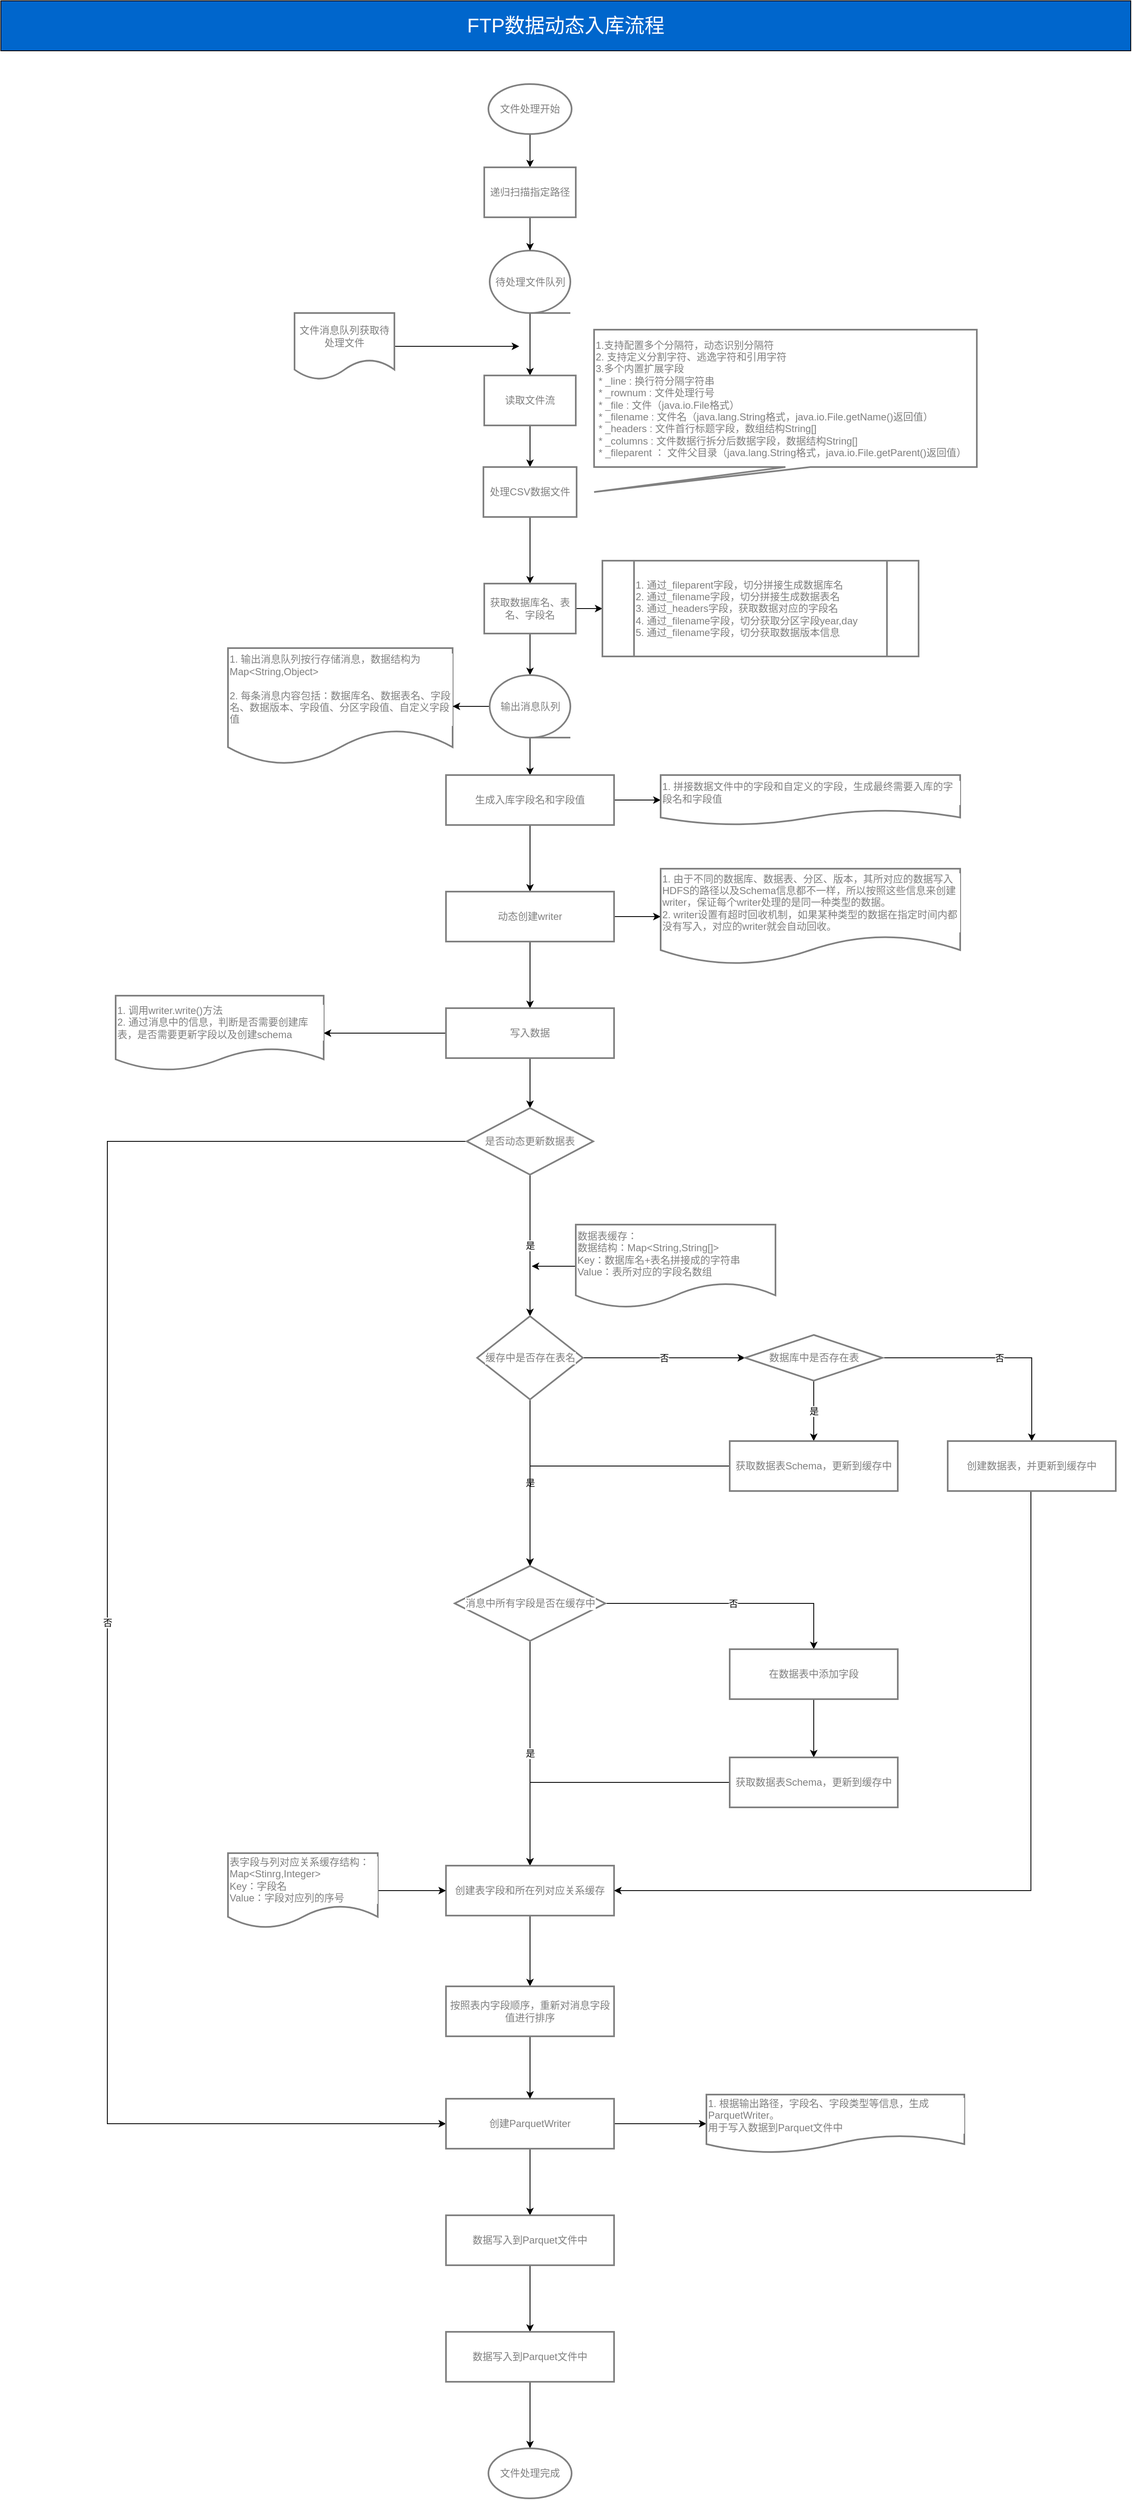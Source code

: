 <mxfile version="12.3.3" type="github" pages="1">
  <diagram name="CSVLineSplitProcessor的副本" id="LWVyTYrukJZdffc-nssS">
    <mxGraphModel dx="1574" dy="831" grid="1" gridSize="10" guides="1" tooltips="1" connect="1" arrows="1" fold="1" page="1" pageScale="1" pageWidth="3300" pageHeight="4681" math="0" shadow="0">
      <root>
        <mxCell id="B-eN4KyZChNeU7n8kj6f-0"/>
        <mxCell id="B-eN4KyZChNeU7n8kj6f-1" parent="B-eN4KyZChNeU7n8kj6f-0"/>
        <mxCell id="B-eN4KyZChNeU7n8kj6f-2" value="FTP数据动态入库流程" style="rounded=0;whiteSpace=wrap;html=1;fontSize=24;labelBackgroundColor=#0066CC;gradientColor=none;fillColor=#0066CC;fontColor=#FFFFFF;" parent="B-eN4KyZChNeU7n8kj6f-1" vertex="1">
          <mxGeometry x="242" y="80" width="1358" height="60" as="geometry"/>
        </mxCell>
        <mxCell id="wQYwvJDBPi2Lj4FoFVB4-1" value="" style="edgeStyle=orthogonalEdgeStyle;rounded=0;orthogonalLoop=1;jettySize=auto;html=1;entryX=0.5;entryY=0;entryDx=0;entryDy=0;" parent="B-eN4KyZChNeU7n8kj6f-1" source="B-eN4KyZChNeU7n8kj6f-4" target="wQYwvJDBPi2Lj4FoFVB4-2" edge="1">
          <mxGeometry relative="1" as="geometry">
            <mxPoint x="878" y="320" as="targetPoint"/>
          </mxGeometry>
        </mxCell>
        <mxCell id="B-eN4KyZChNeU7n8kj6f-4" value="文件处理开始" style="strokeWidth=2;html=1;shape=mxgraph.flowchart.start_1;whiteSpace=wrap;labelBackgroundColor=#FFFFFF;fillColor=#FFFFFF;gradientColor=none;fontSize=12;fontColor=#808080;labelBorderColor=none;strokeColor=#808080;" parent="B-eN4KyZChNeU7n8kj6f-1" vertex="1">
          <mxGeometry x="828" y="180" width="100" height="60" as="geometry"/>
        </mxCell>
        <mxCell id="B-eN4KyZChNeU7n8kj6f-9" value="" style="edgeStyle=orthogonalEdgeStyle;rounded=0;orthogonalLoop=1;jettySize=auto;html=1;fontSize=12;fontColor=#808080;exitX=0.5;exitY=1;exitDx=0;exitDy=0;exitPerimeter=0;" parent="B-eN4KyZChNeU7n8kj6f-1" source="B-eN4KyZChNeU7n8kj6f-18" target="B-eN4KyZChNeU7n8kj6f-11" edge="1">
          <mxGeometry relative="1" as="geometry">
            <mxPoint x="878" y="490" as="sourcePoint"/>
          </mxGeometry>
        </mxCell>
        <mxCell id="B-eN4KyZChNeU7n8kj6f-10" value="" style="edgeStyle=orthogonalEdgeStyle;rounded=0;orthogonalLoop=1;jettySize=auto;html=1;fontColor=#000000;" parent="B-eN4KyZChNeU7n8kj6f-1" source="B-eN4KyZChNeU7n8kj6f-11" target="B-eN4KyZChNeU7n8kj6f-13" edge="1">
          <mxGeometry relative="1" as="geometry"/>
        </mxCell>
        <mxCell id="B-eN4KyZChNeU7n8kj6f-11" value="读取文件流" style="whiteSpace=wrap;html=1;absoluteArcSize=1;strokeWidth=2;labelBackgroundColor=#FFFFFF;fillColor=#FFFFFF;gradientColor=none;fontSize=12;fontColor=#808080;strokeColor=#808080;" parent="B-eN4KyZChNeU7n8kj6f-1" vertex="1">
          <mxGeometry x="823" y="530" width="110" height="60" as="geometry"/>
        </mxCell>
        <mxCell id="wQYwvJDBPi2Lj4FoFVB4-5" value="" style="edgeStyle=orthogonalEdgeStyle;rounded=0;orthogonalLoop=1;jettySize=auto;html=1;" parent="B-eN4KyZChNeU7n8kj6f-1" source="B-eN4KyZChNeU7n8kj6f-13" target="wQYwvJDBPi2Lj4FoFVB4-4" edge="1">
          <mxGeometry relative="1" as="geometry"/>
        </mxCell>
        <mxCell id="B-eN4KyZChNeU7n8kj6f-13" value="处理CSV数据文件" style="whiteSpace=wrap;html=1;absoluteArcSize=1;strokeWidth=2;labelBackgroundColor=#FFFFFF;fillColor=#FFFFFF;gradientColor=none;fontSize=12;fontColor=#808080;strokeColor=#808080;" parent="B-eN4KyZChNeU7n8kj6f-1" vertex="1">
          <mxGeometry x="822" y="640" width="112" height="60" as="geometry"/>
        </mxCell>
        <mxCell id="wQYwvJDBPi2Lj4FoFVB4-11" style="edgeStyle=orthogonalEdgeStyle;rounded=0;orthogonalLoop=1;jettySize=auto;html=1;entryX=0;entryY=0.5;entryDx=0;entryDy=0;" parent="B-eN4KyZChNeU7n8kj6f-1" source="wQYwvJDBPi2Lj4FoFVB4-4" target="wQYwvJDBPi2Lj4FoFVB4-10" edge="1">
          <mxGeometry relative="1" as="geometry"/>
        </mxCell>
        <mxCell id="wQYwvJDBPi2Lj4FoFVB4-13" value="" style="edgeStyle=orthogonalEdgeStyle;rounded=0;orthogonalLoop=1;jettySize=auto;html=1;entryX=0.5;entryY=0;entryDx=0;entryDy=0;entryPerimeter=0;" parent="B-eN4KyZChNeU7n8kj6f-1" source="wQYwvJDBPi2Lj4FoFVB4-4" target="wQYwvJDBPi2Lj4FoFVB4-15" edge="1">
          <mxGeometry relative="1" as="geometry">
            <mxPoint x="878" y="920" as="targetPoint"/>
          </mxGeometry>
        </mxCell>
        <mxCell id="wQYwvJDBPi2Lj4FoFVB4-4" value="获取数据库名、表名、字段名" style="whiteSpace=wrap;html=1;absoluteArcSize=1;strokeWidth=2;labelBackgroundColor=#FFFFFF;fillColor=#FFFFFF;gradientColor=none;fontSize=12;fontColor=#808080;strokeColor=#808080;" parent="B-eN4KyZChNeU7n8kj6f-1" vertex="1">
          <mxGeometry x="823" y="780" width="110" height="60" as="geometry"/>
        </mxCell>
        <mxCell id="B-eN4KyZChNeU7n8kj6f-18" value="待处理文件队列" style="strokeWidth=2;html=1;shape=mxgraph.flowchart.sequential_data;whiteSpace=wrap;labelBackgroundColor=#FFFFFF;fillColor=#FFFFFF;gradientColor=none;fontSize=12;fontColor=#808080;strokeColor=#808080;" parent="B-eN4KyZChNeU7n8kj6f-1" vertex="1">
          <mxGeometry x="829.5" y="380" width="97" height="75" as="geometry"/>
        </mxCell>
        <mxCell id="B-eN4KyZChNeU7n8kj6f-20" style="edgeStyle=orthogonalEdgeStyle;rounded=0;orthogonalLoop=1;jettySize=auto;html=1;fontColor=#000000;arcSize=20;" parent="B-eN4KyZChNeU7n8kj6f-1" source="B-eN4KyZChNeU7n8kj6f-21" edge="1">
          <mxGeometry relative="1" as="geometry">
            <mxPoint x="865" y="495" as="targetPoint"/>
          </mxGeometry>
        </mxCell>
        <mxCell id="B-eN4KyZChNeU7n8kj6f-21" value="文件消息队列获取待处理文件" style="shape=document;whiteSpace=wrap;html=1;boundedLbl=1;labelBackgroundColor=#FFFFFF;strokeColor=#808080;fillColor=#FFFFFF;fontColor=#808080;strokeWidth=2;gradientColor=none;labelBorderColor=none;" parent="B-eN4KyZChNeU7n8kj6f-1" vertex="1">
          <mxGeometry x="595" y="455" width="120" height="80" as="geometry"/>
        </mxCell>
        <mxCell id="B-eN4KyZChNeU7n8kj6f-22" value="1.支持配置多个分隔符，动态识别分隔符&lt;br&gt;2.&amp;nbsp;支持定义分割字符、逃逸字符和引用字符&lt;br&gt;3.多个内置扩展字段&lt;br&gt;&lt;div&gt;&amp;nbsp;* _line : 换行符分隔字符串&lt;/div&gt;&lt;div&gt;&amp;nbsp;* _rownum : 文件处理行号&lt;/div&gt;&lt;div&gt;&amp;nbsp;* _file : 文件（java.io.File格式）&lt;/div&gt;&lt;div&gt;&amp;nbsp;* _filename : 文件名（java.lang.String格式，java.io.File.getName()返回值）&lt;/div&gt;&lt;div&gt;&amp;nbsp;* _headers : 文件首行标题字段，数组结构String[]&lt;/div&gt;&lt;div&gt;&amp;nbsp;* _columns : 文件数据行拆分后数据字段，数据结构String[]&lt;/div&gt;&lt;div&gt;&amp;nbsp;* _fileparent ： 文件父目录（java.lang.String格式，java.io.File.getParent()返回值）&lt;/div&gt;" style="shape=callout;whiteSpace=wrap;html=1;perimeter=calloutPerimeter;labelBackgroundColor=#FFFFFF;strokeColor=#808080;fillColor=#FFFFFF;fontColor=#808080;position2=0;strokeWidth=2;gradientColor=none;align=left;base=30;" parent="B-eN4KyZChNeU7n8kj6f-1" vertex="1">
          <mxGeometry x="955" y="475" width="460" height="195" as="geometry"/>
        </mxCell>
        <mxCell id="wQYwvJDBPi2Lj4FoFVB4-3" style="edgeStyle=orthogonalEdgeStyle;rounded=0;orthogonalLoop=1;jettySize=auto;html=1;exitX=0.5;exitY=1;exitDx=0;exitDy=0;entryX=0.5;entryY=0;entryDx=0;entryDy=0;entryPerimeter=0;" parent="B-eN4KyZChNeU7n8kj6f-1" source="wQYwvJDBPi2Lj4FoFVB4-2" target="B-eN4KyZChNeU7n8kj6f-18" edge="1">
          <mxGeometry relative="1" as="geometry"/>
        </mxCell>
        <mxCell id="wQYwvJDBPi2Lj4FoFVB4-2" value="递归扫描指定路径" style="whiteSpace=wrap;html=1;absoluteArcSize=1;strokeWidth=2;labelBackgroundColor=#FFFFFF;fillColor=#FFFFFF;gradientColor=none;fontSize=12;fontColor=#808080;strokeColor=#808080;" parent="B-eN4KyZChNeU7n8kj6f-1" vertex="1">
          <mxGeometry x="823" y="280" width="110" height="60" as="geometry"/>
        </mxCell>
        <mxCell id="wQYwvJDBPi2Lj4FoFVB4-10" value="1.&amp;nbsp;通过_fileparent字段，切分拼接生成数据库名&lt;br&gt;2.&amp;nbsp;通过_filename字段，切分拼接生成数据表名&lt;br&gt;3.&amp;nbsp;通过_headers字段，获取数据对应的字段名&lt;br&gt;4.&amp;nbsp;通过_filename字段，切分获取分区字段year,day&lt;br&gt;5.&amp;nbsp;通过_filename字段，切分获取数据版本信息" style="shape=process;whiteSpace=wrap;html=1;backgroundOutline=1;align=left;fontColor=#808080;strokeColor=#808080;strokeWidth=2;fillColor=#FFFFFF;gradientColor=none;labelBackgroundColor=#FFFFFF;" parent="B-eN4KyZChNeU7n8kj6f-1" vertex="1">
          <mxGeometry x="965" y="752.5" width="380" height="115" as="geometry"/>
        </mxCell>
        <mxCell id="wQYwvJDBPi2Lj4FoFVB4-14" value="1. 输出消息队列按行存储消息，数据结构为Map&amp;lt;String,Object&amp;gt;&lt;br&gt;&lt;br&gt;2.&amp;nbsp;每条消息内容包括：数据库名、数据表名、字段名、数据版本、字段值、分区字段值、自定义字段值" style="shape=document;whiteSpace=wrap;html=1;boundedLbl=1;labelBackgroundColor=#FFFFFF;strokeColor=#808080;fillColor=#FFFFFF;fontColor=#808080;strokeWidth=2;gradientColor=none;labelBorderColor=none;align=left;" parent="B-eN4KyZChNeU7n8kj6f-1" vertex="1">
          <mxGeometry x="515" y="857.5" width="270" height="140" as="geometry"/>
        </mxCell>
        <mxCell id="wQYwvJDBPi2Lj4FoFVB4-17" style="edgeStyle=orthogonalEdgeStyle;rounded=0;orthogonalLoop=1;jettySize=auto;html=1;" parent="B-eN4KyZChNeU7n8kj6f-1" source="wQYwvJDBPi2Lj4FoFVB4-15" target="wQYwvJDBPi2Lj4FoFVB4-14" edge="1">
          <mxGeometry relative="1" as="geometry"/>
        </mxCell>
        <mxCell id="wQYwvJDBPi2Lj4FoFVB4-19" style="edgeStyle=orthogonalEdgeStyle;rounded=0;orthogonalLoop=1;jettySize=auto;html=1;entryX=0.5;entryY=0;entryDx=0;entryDy=0;" parent="B-eN4KyZChNeU7n8kj6f-1" source="wQYwvJDBPi2Lj4FoFVB4-15" target="wQYwvJDBPi2Lj4FoFVB4-18" edge="1">
          <mxGeometry relative="1" as="geometry"/>
        </mxCell>
        <mxCell id="wQYwvJDBPi2Lj4FoFVB4-15" value="输出消息队列" style="strokeWidth=2;html=1;shape=mxgraph.flowchart.sequential_data;whiteSpace=wrap;labelBackgroundColor=#FFFFFF;fillColor=#FFFFFF;gradientColor=none;fontSize=12;fontColor=#808080;strokeColor=#808080;" parent="B-eN4KyZChNeU7n8kj6f-1" vertex="1">
          <mxGeometry x="829.5" y="890" width="97" height="75" as="geometry"/>
        </mxCell>
        <mxCell id="wQYwvJDBPi2Lj4FoFVB4-21" value="" style="edgeStyle=orthogonalEdgeStyle;rounded=0;orthogonalLoop=1;jettySize=auto;html=1;" parent="B-eN4KyZChNeU7n8kj6f-1" source="wQYwvJDBPi2Lj4FoFVB4-18" target="wQYwvJDBPi2Lj4FoFVB4-20" edge="1">
          <mxGeometry relative="1" as="geometry"/>
        </mxCell>
        <mxCell id="wQYwvJDBPi2Lj4FoFVB4-26" style="edgeStyle=orthogonalEdgeStyle;rounded=0;orthogonalLoop=1;jettySize=auto;html=1;entryX=0;entryY=0.5;entryDx=0;entryDy=0;" parent="B-eN4KyZChNeU7n8kj6f-1" source="wQYwvJDBPi2Lj4FoFVB4-18" target="wQYwvJDBPi2Lj4FoFVB4-24" edge="1">
          <mxGeometry relative="1" as="geometry"/>
        </mxCell>
        <mxCell id="wQYwvJDBPi2Lj4FoFVB4-18" value="生成入库字段名和字段值" style="whiteSpace=wrap;html=1;absoluteArcSize=1;strokeWidth=2;labelBackgroundColor=#FFFFFF;fillColor=#FFFFFF;gradientColor=none;fontSize=12;fontColor=#808080;strokeColor=#808080;" parent="B-eN4KyZChNeU7n8kj6f-1" vertex="1">
          <mxGeometry x="777" y="1010" width="202" height="60" as="geometry"/>
        </mxCell>
        <mxCell id="wQYwvJDBPi2Lj4FoFVB4-23" style="edgeStyle=orthogonalEdgeStyle;rounded=0;orthogonalLoop=1;jettySize=auto;html=1;entryX=0;entryY=0.5;entryDx=0;entryDy=0;" parent="B-eN4KyZChNeU7n8kj6f-1" source="wQYwvJDBPi2Lj4FoFVB4-20" target="wQYwvJDBPi2Lj4FoFVB4-22" edge="1">
          <mxGeometry relative="1" as="geometry"/>
        </mxCell>
        <mxCell id="wQYwvJDBPi2Lj4FoFVB4-33" value="" style="edgeStyle=orthogonalEdgeStyle;rounded=0;orthogonalLoop=1;jettySize=auto;html=1;" parent="B-eN4KyZChNeU7n8kj6f-1" source="wQYwvJDBPi2Lj4FoFVB4-20" target="wQYwvJDBPi2Lj4FoFVB4-32" edge="1">
          <mxGeometry relative="1" as="geometry"/>
        </mxCell>
        <mxCell id="wQYwvJDBPi2Lj4FoFVB4-20" value="动态创建writer" style="whiteSpace=wrap;html=1;absoluteArcSize=1;strokeWidth=2;labelBackgroundColor=#FFFFFF;fillColor=#FFFFFF;gradientColor=none;fontSize=12;fontColor=#808080;strokeColor=#808080;" parent="B-eN4KyZChNeU7n8kj6f-1" vertex="1">
          <mxGeometry x="777" y="1150" width="202" height="60" as="geometry"/>
        </mxCell>
        <mxCell id="wQYwvJDBPi2Lj4FoFVB4-37" style="edgeStyle=orthogonalEdgeStyle;rounded=0;orthogonalLoop=1;jettySize=auto;html=1;entryX=1;entryY=0.5;entryDx=0;entryDy=0;" parent="B-eN4KyZChNeU7n8kj6f-1" source="wQYwvJDBPi2Lj4FoFVB4-32" target="wQYwvJDBPi2Lj4FoFVB4-36" edge="1">
          <mxGeometry relative="1" as="geometry"/>
        </mxCell>
        <mxCell id="F4hhDV8DbzNgT1p9gKBK-0" style="edgeStyle=orthogonalEdgeStyle;rounded=0;orthogonalLoop=1;jettySize=auto;html=1;" edge="1" parent="B-eN4KyZChNeU7n8kj6f-1" source="wQYwvJDBPi2Lj4FoFVB4-32" target="wQYwvJDBPi2Lj4FoFVB4-31">
          <mxGeometry relative="1" as="geometry"/>
        </mxCell>
        <mxCell id="wQYwvJDBPi2Lj4FoFVB4-32" value="写入数据" style="whiteSpace=wrap;html=1;absoluteArcSize=1;strokeWidth=2;labelBackgroundColor=#FFFFFF;fillColor=#FFFFFF;gradientColor=none;fontSize=12;fontColor=#808080;strokeColor=#808080;" parent="B-eN4KyZChNeU7n8kj6f-1" vertex="1">
          <mxGeometry x="777" y="1290" width="202" height="60" as="geometry"/>
        </mxCell>
        <mxCell id="wQYwvJDBPi2Lj4FoFVB4-22" value="1.&amp;nbsp;由于不同的数据库、数据表、分区、版本，其所对应的数据写入HDFS的路径以及Schema信息都不一样，所以按照这些信息来创建writer，保证每个writer处理的是同一种类型的数据。&lt;br&gt;2.&amp;nbsp;writer设置有超时回收机制，如果某种类型的数据在指定时间内都没有写入，对应的writer就会自动回收。" style="shape=document;whiteSpace=wrap;html=1;boundedLbl=1;labelBackgroundColor=#FFFFFF;strokeColor=#808080;fillColor=#FFFFFF;fontColor=#808080;strokeWidth=2;gradientColor=none;labelBorderColor=none;align=left;" parent="B-eN4KyZChNeU7n8kj6f-1" vertex="1">
          <mxGeometry x="1035" y="1122.5" width="360" height="115" as="geometry"/>
        </mxCell>
        <mxCell id="wQYwvJDBPi2Lj4FoFVB4-24" value="&lt;div style=&quot;text-align: left&quot;&gt;&lt;span style=&quot;text-align: center&quot;&gt;1. 拼接数据文件中的字段和自定义的字段，生成最终需要入库的字段名和字段值&lt;/span&gt;&lt;/div&gt;" style="shape=document;whiteSpace=wrap;html=1;boundedLbl=1;labelBackgroundColor=#FFFFFF;strokeColor=#808080;fillColor=#FFFFFF;fontColor=#808080;strokeWidth=2;gradientColor=none;labelBorderColor=none;align=left;" parent="B-eN4KyZChNeU7n8kj6f-1" vertex="1">
          <mxGeometry x="1035" y="1010" width="360" height="60" as="geometry"/>
        </mxCell>
        <mxCell id="F4hhDV8DbzNgT1p9gKBK-2" value="是" style="edgeStyle=orthogonalEdgeStyle;rounded=0;orthogonalLoop=1;jettySize=auto;html=1;exitX=0.5;exitY=1;exitDx=0;exitDy=0;" edge="1" parent="B-eN4KyZChNeU7n8kj6f-1" source="wQYwvJDBPi2Lj4FoFVB4-31" target="F4hhDV8DbzNgT1p9gKBK-1">
          <mxGeometry relative="1" as="geometry">
            <mxPoint x="390" y="1590" as="sourcePoint"/>
          </mxGeometry>
        </mxCell>
        <mxCell id="F4hhDV8DbzNgT1p9gKBK-61" value="否" style="edgeStyle=orthogonalEdgeStyle;rounded=0;orthogonalLoop=1;jettySize=auto;html=1;entryX=0;entryY=0.5;entryDx=0;entryDy=0;" edge="1" parent="B-eN4KyZChNeU7n8kj6f-1" source="wQYwvJDBPi2Lj4FoFVB4-31" target="F4hhDV8DbzNgT1p9gKBK-47">
          <mxGeometry relative="1" as="geometry">
            <mxPoint x="350" y="2642.857" as="targetPoint"/>
            <Array as="points">
              <mxPoint x="370" y="1450"/>
              <mxPoint x="370" y="2630"/>
            </Array>
          </mxGeometry>
        </mxCell>
        <mxCell id="wQYwvJDBPi2Lj4FoFVB4-31" value="是否动态更新数据表" style="rhombus;whiteSpace=wrap;html=1;fontColor=#808080;strokeColor=#808080;strokeWidth=2;fillColor=#FFFFFF;gradientColor=none;labelBackgroundColor=#FFFFFF;" parent="B-eN4KyZChNeU7n8kj6f-1" vertex="1">
          <mxGeometry x="802" y="1410" width="152" height="80" as="geometry"/>
        </mxCell>
        <mxCell id="F4hhDV8DbzNgT1p9gKBK-6" value="是" style="edgeStyle=orthogonalEdgeStyle;rounded=0;orthogonalLoop=1;jettySize=auto;html=1;" edge="1" parent="B-eN4KyZChNeU7n8kj6f-1" source="F4hhDV8DbzNgT1p9gKBK-1" target="F4hhDV8DbzNgT1p9gKBK-5">
          <mxGeometry relative="1" as="geometry"/>
        </mxCell>
        <mxCell id="F4hhDV8DbzNgT1p9gKBK-8" value="否" style="edgeStyle=orthogonalEdgeStyle;rounded=0;orthogonalLoop=1;jettySize=auto;html=1;" edge="1" parent="B-eN4KyZChNeU7n8kj6f-1" source="F4hhDV8DbzNgT1p9gKBK-1" target="F4hhDV8DbzNgT1p9gKBK-7">
          <mxGeometry relative="1" as="geometry"/>
        </mxCell>
        <mxCell id="F4hhDV8DbzNgT1p9gKBK-1" value="缓存中是否存在表名" style="rhombus;whiteSpace=wrap;html=1;fontColor=#808080;strokeColor=#808080;strokeWidth=2;fillColor=#FFFFFF;gradientColor=none;labelBackgroundColor=#FFFFFF;" vertex="1" parent="B-eN4KyZChNeU7n8kj6f-1">
          <mxGeometry x="814.5" y="1660" width="127" height="100" as="geometry"/>
        </mxCell>
        <mxCell id="F4hhDV8DbzNgT1p9gKBK-34" value="是" style="edgeStyle=orthogonalEdgeStyle;rounded=0;orthogonalLoop=1;jettySize=auto;html=1;" edge="1" parent="B-eN4KyZChNeU7n8kj6f-1" source="F4hhDV8DbzNgT1p9gKBK-7" target="F4hhDV8DbzNgT1p9gKBK-33">
          <mxGeometry relative="1" as="geometry"/>
        </mxCell>
        <mxCell id="F4hhDV8DbzNgT1p9gKBK-40" value="否" style="edgeStyle=orthogonalEdgeStyle;rounded=0;orthogonalLoop=1;jettySize=auto;html=1;" edge="1" parent="B-eN4KyZChNeU7n8kj6f-1" source="F4hhDV8DbzNgT1p9gKBK-7" target="F4hhDV8DbzNgT1p9gKBK-39">
          <mxGeometry relative="1" as="geometry"/>
        </mxCell>
        <mxCell id="F4hhDV8DbzNgT1p9gKBK-7" value="数据库中是否存在表" style="rhombus;whiteSpace=wrap;html=1;fontColor=#808080;strokeColor=#808080;strokeWidth=2;fillColor=#FFFFFF;gradientColor=none;labelBackgroundColor=#FFFFFF;" vertex="1" parent="B-eN4KyZChNeU7n8kj6f-1">
          <mxGeometry x="1136.5" y="1682.5" width="165" height="55" as="geometry"/>
        </mxCell>
        <mxCell id="F4hhDV8DbzNgT1p9gKBK-15" value="否" style="edgeStyle=orthogonalEdgeStyle;rounded=0;orthogonalLoop=1;jettySize=auto;html=1;entryX=0.5;entryY=0;entryDx=0;entryDy=0;" edge="1" parent="B-eN4KyZChNeU7n8kj6f-1" source="F4hhDV8DbzNgT1p9gKBK-5" target="F4hhDV8DbzNgT1p9gKBK-16">
          <mxGeometry relative="1" as="geometry">
            <mxPoint x="881.5" y="1995" as="targetPoint"/>
          </mxGeometry>
        </mxCell>
        <mxCell id="F4hhDV8DbzNgT1p9gKBK-27" value="是" style="edgeStyle=orthogonalEdgeStyle;rounded=0;orthogonalLoop=1;jettySize=auto;html=1;entryX=0.5;entryY=0;entryDx=0;entryDy=0;" edge="1" parent="B-eN4KyZChNeU7n8kj6f-1" source="F4hhDV8DbzNgT1p9gKBK-5" target="F4hhDV8DbzNgT1p9gKBK-21">
          <mxGeometry relative="1" as="geometry">
            <mxPoint x="1020.5" y="2100" as="targetPoint"/>
          </mxGeometry>
        </mxCell>
        <mxCell id="F4hhDV8DbzNgT1p9gKBK-5" value="消息中所有字段是否在缓存中" style="rhombus;whiteSpace=wrap;html=1;fontColor=#808080;strokeColor=#808080;strokeWidth=2;fillColor=#FFFFFF;gradientColor=none;labelBackgroundColor=#FFFFFF;" vertex="1" parent="B-eN4KyZChNeU7n8kj6f-1">
          <mxGeometry x="787.5" y="1960" width="181" height="90" as="geometry"/>
        </mxCell>
        <mxCell id="wQYwvJDBPi2Lj4FoFVB4-36" value="&lt;div style=&quot;text-align: left&quot;&gt;&lt;span style=&quot;text-align: center&quot;&gt;1.&amp;nbsp;调用writer.write()方法&lt;/span&gt;&lt;/div&gt;&lt;div style=&quot;text-align: left&quot;&gt;&lt;span style=&quot;text-align: center&quot;&gt;2. 通过消息中的信息，判断是否需要创建库表，是否需要更新字段以及创建schema&lt;/span&gt;&lt;/div&gt;" style="shape=document;whiteSpace=wrap;html=1;boundedLbl=1;labelBackgroundColor=#FFFFFF;strokeColor=#808080;fillColor=#FFFFFF;fontColor=#808080;strokeWidth=2;gradientColor=none;labelBorderColor=none;align=left;" parent="B-eN4KyZChNeU7n8kj6f-1" vertex="1">
          <mxGeometry x="380" y="1275" width="250" height="90" as="geometry"/>
        </mxCell>
        <mxCell id="F4hhDV8DbzNgT1p9gKBK-12" style="edgeStyle=orthogonalEdgeStyle;rounded=0;orthogonalLoop=1;jettySize=auto;html=1;" edge="1" parent="B-eN4KyZChNeU7n8kj6f-1" source="F4hhDV8DbzNgT1p9gKBK-11">
          <mxGeometry relative="1" as="geometry">
            <mxPoint x="880" y="1600" as="targetPoint"/>
          </mxGeometry>
        </mxCell>
        <mxCell id="F4hhDV8DbzNgT1p9gKBK-11" value="数据表缓存：&lt;br&gt;数据结构：Map&amp;lt;String,String[]&amp;gt;&lt;br&gt;Key：数据库名+表名拼接成的字符串&lt;br&gt;Value：表所对应的字段名数组" style="shape=document;whiteSpace=wrap;html=1;boundedLbl=1;align=left;fontColor=#808080;strokeColor=#808080;strokeWidth=2;fillColor=#FFFFFF;gradientColor=none;labelBackgroundColor=#FFFFFF;labelBorderColor=none;" vertex="1" parent="B-eN4KyZChNeU7n8kj6f-1">
          <mxGeometry x="933" y="1550" width="240" height="100" as="geometry"/>
        </mxCell>
        <mxCell id="F4hhDV8DbzNgT1p9gKBK-18" value="" style="edgeStyle=orthogonalEdgeStyle;rounded=0;orthogonalLoop=1;jettySize=auto;html=1;" edge="1" parent="B-eN4KyZChNeU7n8kj6f-1" source="F4hhDV8DbzNgT1p9gKBK-16" target="F4hhDV8DbzNgT1p9gKBK-17">
          <mxGeometry relative="1" as="geometry"/>
        </mxCell>
        <mxCell id="F4hhDV8DbzNgT1p9gKBK-16" value="在数据表中添加字段" style="whiteSpace=wrap;html=1;absoluteArcSize=1;strokeWidth=2;labelBackgroundColor=#FFFFFF;fillColor=#FFFFFF;gradientColor=none;fontSize=12;fontColor=#808080;strokeColor=#808080;" vertex="1" parent="B-eN4KyZChNeU7n8kj6f-1">
          <mxGeometry x="1118" y="2060" width="202" height="60" as="geometry"/>
        </mxCell>
        <mxCell id="F4hhDV8DbzNgT1p9gKBK-25" style="edgeStyle=orthogonalEdgeStyle;rounded=0;orthogonalLoop=1;jettySize=auto;html=1;entryX=0.5;entryY=0;entryDx=0;entryDy=0;" edge="1" parent="B-eN4KyZChNeU7n8kj6f-1" source="F4hhDV8DbzNgT1p9gKBK-17" target="F4hhDV8DbzNgT1p9gKBK-21">
          <mxGeometry relative="1" as="geometry"/>
        </mxCell>
        <mxCell id="F4hhDV8DbzNgT1p9gKBK-17" value="获取数据表Schema，更新到缓存中" style="whiteSpace=wrap;html=1;absoluteArcSize=1;strokeWidth=2;labelBackgroundColor=#FFFFFF;fillColor=#FFFFFF;gradientColor=none;fontSize=12;fontColor=#808080;strokeColor=#808080;" vertex="1" parent="B-eN4KyZChNeU7n8kj6f-1">
          <mxGeometry x="1118" y="2190" width="202" height="60" as="geometry"/>
        </mxCell>
        <mxCell id="F4hhDV8DbzNgT1p9gKBK-57" style="edgeStyle=orthogonalEdgeStyle;rounded=0;orthogonalLoop=1;jettySize=auto;html=1;" edge="1" parent="B-eN4KyZChNeU7n8kj6f-1" source="F4hhDV8DbzNgT1p9gKBK-21" target="F4hhDV8DbzNgT1p9gKBK-55">
          <mxGeometry relative="1" as="geometry"/>
        </mxCell>
        <mxCell id="F4hhDV8DbzNgT1p9gKBK-21" value="创建表字段和所在列对应关系缓存" style="whiteSpace=wrap;html=1;absoluteArcSize=1;strokeWidth=2;labelBackgroundColor=#FFFFFF;fillColor=#FFFFFF;gradientColor=none;fontSize=12;fontColor=#808080;strokeColor=#808080;" vertex="1" parent="B-eN4KyZChNeU7n8kj6f-1">
          <mxGeometry x="777" y="2320" width="202" height="60" as="geometry"/>
        </mxCell>
        <mxCell id="F4hhDV8DbzNgT1p9gKBK-29" style="edgeStyle=orthogonalEdgeStyle;rounded=0;orthogonalLoop=1;jettySize=auto;html=1;entryX=0;entryY=0.5;entryDx=0;entryDy=0;" edge="1" parent="B-eN4KyZChNeU7n8kj6f-1" source="F4hhDV8DbzNgT1p9gKBK-24" target="F4hhDV8DbzNgT1p9gKBK-21">
          <mxGeometry relative="1" as="geometry"/>
        </mxCell>
        <mxCell id="F4hhDV8DbzNgT1p9gKBK-24" value="表字段与列对应关系缓存结构：Map&amp;lt;Stinrg,Integer&amp;gt;&lt;br&gt;Key：字段名&lt;br&gt;Value：字段对应列的序号" style="shape=document;whiteSpace=wrap;html=1;boundedLbl=1;align=left;fontColor=#808080;strokeColor=#808080;strokeWidth=2;fillColor=#FFFFFF;gradientColor=none;labelBackgroundColor=#FFFFFF;labelBorderColor=none;" vertex="1" parent="B-eN4KyZChNeU7n8kj6f-1">
          <mxGeometry x="515" y="2305" width="180" height="90" as="geometry"/>
        </mxCell>
        <mxCell id="F4hhDV8DbzNgT1p9gKBK-36" style="edgeStyle=orthogonalEdgeStyle;rounded=0;orthogonalLoop=1;jettySize=auto;html=1;entryX=0.5;entryY=0;entryDx=0;entryDy=0;" edge="1" parent="B-eN4KyZChNeU7n8kj6f-1" source="F4hhDV8DbzNgT1p9gKBK-33" target="F4hhDV8DbzNgT1p9gKBK-5">
          <mxGeometry relative="1" as="geometry"/>
        </mxCell>
        <mxCell id="F4hhDV8DbzNgT1p9gKBK-33" value="获取数据表Schema，更新到缓存中" style="whiteSpace=wrap;html=1;absoluteArcSize=1;strokeWidth=2;labelBackgroundColor=#FFFFFF;fillColor=#FFFFFF;gradientColor=none;fontSize=12;fontColor=#808080;strokeColor=#808080;" vertex="1" parent="B-eN4KyZChNeU7n8kj6f-1">
          <mxGeometry x="1118" y="1810" width="202" height="60" as="geometry"/>
        </mxCell>
        <mxCell id="F4hhDV8DbzNgT1p9gKBK-41" style="edgeStyle=orthogonalEdgeStyle;rounded=0;orthogonalLoop=1;jettySize=auto;html=1;entryX=1;entryY=0.5;entryDx=0;entryDy=0;exitX=0.5;exitY=1;exitDx=0;exitDy=0;" edge="1" parent="B-eN4KyZChNeU7n8kj6f-1" source="F4hhDV8DbzNgT1p9gKBK-39" target="F4hhDV8DbzNgT1p9gKBK-21">
          <mxGeometry relative="1" as="geometry">
            <mxPoint x="1580" y="1960" as="sourcePoint"/>
            <Array as="points">
              <mxPoint x="1480" y="2350"/>
            </Array>
          </mxGeometry>
        </mxCell>
        <mxCell id="F4hhDV8DbzNgT1p9gKBK-39" value="创建数据表，并更新到缓存中" style="whiteSpace=wrap;html=1;absoluteArcSize=1;strokeWidth=2;labelBackgroundColor=#FFFFFF;fillColor=#FFFFFF;gradientColor=none;fontSize=12;fontColor=#808080;strokeColor=#808080;" vertex="1" parent="B-eN4KyZChNeU7n8kj6f-1">
          <mxGeometry x="1380" y="1810" width="202" height="60" as="geometry"/>
        </mxCell>
        <mxCell id="F4hhDV8DbzNgT1p9gKBK-50" style="edgeStyle=orthogonalEdgeStyle;rounded=0;orthogonalLoop=1;jettySize=auto;html=1;entryX=0;entryY=0.5;entryDx=0;entryDy=0;" edge="1" parent="B-eN4KyZChNeU7n8kj6f-1" source="F4hhDV8DbzNgT1p9gKBK-47" target="F4hhDV8DbzNgT1p9gKBK-49">
          <mxGeometry relative="1" as="geometry"/>
        </mxCell>
        <mxCell id="F4hhDV8DbzNgT1p9gKBK-63" value="" style="edgeStyle=orthogonalEdgeStyle;rounded=0;orthogonalLoop=1;jettySize=auto;html=1;" edge="1" parent="B-eN4KyZChNeU7n8kj6f-1" source="F4hhDV8DbzNgT1p9gKBK-47" target="F4hhDV8DbzNgT1p9gKBK-62">
          <mxGeometry relative="1" as="geometry"/>
        </mxCell>
        <mxCell id="F4hhDV8DbzNgT1p9gKBK-47" value="创建ParquetWriter" style="whiteSpace=wrap;html=1;absoluteArcSize=1;strokeWidth=2;labelBackgroundColor=#FFFFFF;fillColor=#FFFFFF;gradientColor=none;fontSize=12;fontColor=#808080;strokeColor=#808080;" vertex="1" parent="B-eN4KyZChNeU7n8kj6f-1">
          <mxGeometry x="777" y="2600" width="202" height="60" as="geometry"/>
        </mxCell>
        <mxCell id="F4hhDV8DbzNgT1p9gKBK-65" value="" style="edgeStyle=orthogonalEdgeStyle;rounded=0;orthogonalLoop=1;jettySize=auto;html=1;" edge="1" parent="B-eN4KyZChNeU7n8kj6f-1" source="F4hhDV8DbzNgT1p9gKBK-62" target="F4hhDV8DbzNgT1p9gKBK-64">
          <mxGeometry relative="1" as="geometry"/>
        </mxCell>
        <mxCell id="F4hhDV8DbzNgT1p9gKBK-62" value="数据写入到Parquet文件中" style="whiteSpace=wrap;html=1;absoluteArcSize=1;strokeWidth=2;labelBackgroundColor=#FFFFFF;fillColor=#FFFFFF;gradientColor=none;fontSize=12;fontColor=#808080;strokeColor=#808080;" vertex="1" parent="B-eN4KyZChNeU7n8kj6f-1">
          <mxGeometry x="777" y="2740" width="202" height="60" as="geometry"/>
        </mxCell>
        <mxCell id="F4hhDV8DbzNgT1p9gKBK-68" style="edgeStyle=orthogonalEdgeStyle;rounded=0;orthogonalLoop=1;jettySize=auto;html=1;entryX=0.5;entryY=0;entryDx=0;entryDy=0;entryPerimeter=0;" edge="1" parent="B-eN4KyZChNeU7n8kj6f-1" source="F4hhDV8DbzNgT1p9gKBK-64" target="F4hhDV8DbzNgT1p9gKBK-66">
          <mxGeometry relative="1" as="geometry"/>
        </mxCell>
        <mxCell id="F4hhDV8DbzNgT1p9gKBK-64" value="数据写入到Parquet文件中" style="whiteSpace=wrap;html=1;absoluteArcSize=1;strokeWidth=2;labelBackgroundColor=#FFFFFF;fillColor=#FFFFFF;gradientColor=none;fontSize=12;fontColor=#808080;strokeColor=#808080;" vertex="1" parent="B-eN4KyZChNeU7n8kj6f-1">
          <mxGeometry x="777" y="2880" width="202" height="60" as="geometry"/>
        </mxCell>
        <mxCell id="F4hhDV8DbzNgT1p9gKBK-49" value="&lt;div&gt;1.&amp;nbsp;根据输出路径，字段名、字段类型等信息，生成ParquetWriter。&lt;/div&gt;&lt;span style=&quot;text-align: center&quot;&gt;用于写入数据到Parquet文件中&lt;/span&gt;" style="shape=document;whiteSpace=wrap;html=1;boundedLbl=1;labelBackgroundColor=#FFFFFF;strokeColor=#808080;fillColor=#FFFFFF;fontColor=#808080;strokeWidth=2;gradientColor=none;labelBorderColor=none;align=left;" vertex="1" parent="B-eN4KyZChNeU7n8kj6f-1">
          <mxGeometry x="1090" y="2595" width="310" height="70" as="geometry"/>
        </mxCell>
        <mxCell id="F4hhDV8DbzNgT1p9gKBK-60" style="edgeStyle=orthogonalEdgeStyle;rounded=0;orthogonalLoop=1;jettySize=auto;html=1;entryX=0.5;entryY=0;entryDx=0;entryDy=0;" edge="1" parent="B-eN4KyZChNeU7n8kj6f-1" source="F4hhDV8DbzNgT1p9gKBK-55" target="F4hhDV8DbzNgT1p9gKBK-47">
          <mxGeometry relative="1" as="geometry"/>
        </mxCell>
        <mxCell id="F4hhDV8DbzNgT1p9gKBK-55" value="按照表内字段顺序，重新对消息字段值进行排序" style="whiteSpace=wrap;html=1;absoluteArcSize=1;strokeWidth=2;labelBackgroundColor=#FFFFFF;fillColor=#FFFFFF;gradientColor=none;fontSize=12;fontColor=#808080;strokeColor=#808080;" vertex="1" parent="B-eN4KyZChNeU7n8kj6f-1">
          <mxGeometry x="777" y="2465" width="202" height="60" as="geometry"/>
        </mxCell>
        <mxCell id="F4hhDV8DbzNgT1p9gKBK-66" value="文件处理完成" style="strokeWidth=2;html=1;shape=mxgraph.flowchart.start_1;whiteSpace=wrap;labelBackgroundColor=#FFFFFF;fillColor=#FFFFFF;gradientColor=none;fontSize=12;fontColor=#808080;labelBorderColor=none;strokeColor=#808080;" vertex="1" parent="B-eN4KyZChNeU7n8kj6f-1">
          <mxGeometry x="828" y="3020" width="100" height="60" as="geometry"/>
        </mxCell>
      </root>
    </mxGraphModel>
  </diagram>
</mxfile>
